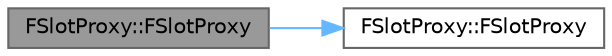 digraph "FSlotProxy::FSlotProxy"
{
 // INTERACTIVE_SVG=YES
 // LATEX_PDF_SIZE
  bgcolor="transparent";
  edge [fontname=Helvetica,fontsize=10,labelfontname=Helvetica,labelfontsize=10];
  node [fontname=Helvetica,fontsize=10,shape=box,height=0.2,width=0.4];
  rankdir="LR";
  Node1 [id="Node000001",label="FSlotProxy::FSlotProxy",height=0.2,width=0.4,color="gray40", fillcolor="grey60", style="filled", fontcolor="black",tooltip="Constructs a SlotProxy for the given slot index and FSlot."];
  Node1 -> Node2 [id="edge1_Node000001_Node000002",color="steelblue1",style="solid",tooltip=" "];
  Node2 [id="Node000002",label="FSlotProxy::FSlotProxy",height=0.2,width=0.4,color="grey40", fillcolor="white", style="filled",URL="$d6/d47/structFSlotProxy.html#a46d1f32787eec11d2c7826128828b72c",tooltip=" "];
}
